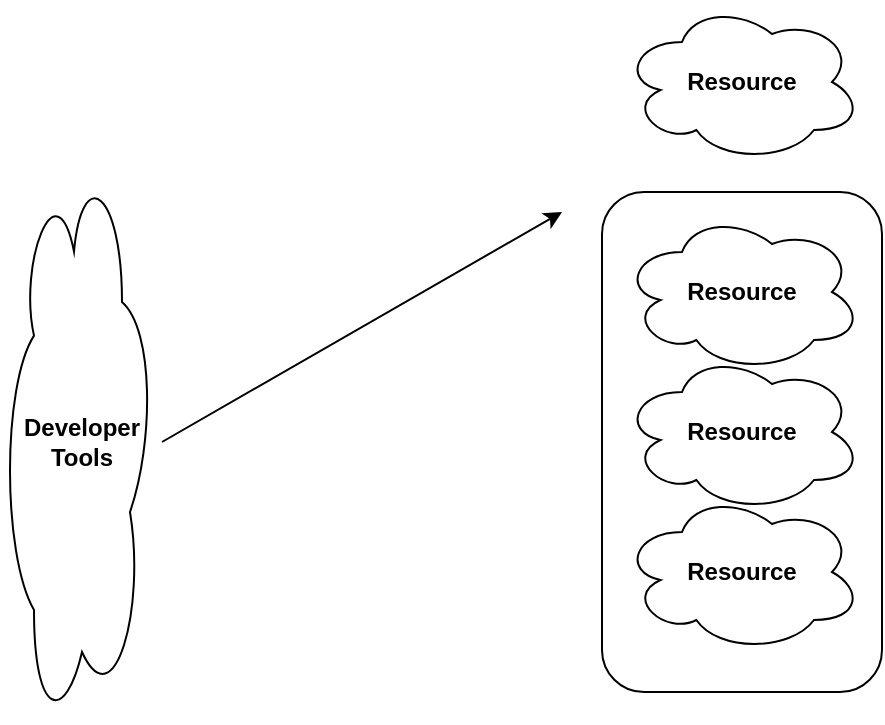 <mxfile version="12.4.2" type="github" pages="1"><diagram id="dIdCKHCLPM0Rrodj-kXr" name="Page-1"><mxGraphModel dx="1379" dy="902" grid="1" gridSize="10" guides="1" tooltips="1" connect="1" arrows="1" fold="1" page="1" pageScale="1" pageWidth="827" pageHeight="1169" math="0" shadow="0"><root><mxCell id="0"/><mxCell id="1" parent="0"/><mxCell id="fq5EuM6EA8eF8g034mVc-1" value="&lt;b&gt;Developer Tools&lt;/b&gt;" style="ellipse;shape=cloud;whiteSpace=wrap;html=1;direction=south;" vertex="1" parent="1"><mxGeometry x="40" y="85" width="80" height="280" as="geometry"/></mxCell><mxCell id="fq5EuM6EA8eF8g034mVc-4" value="&lt;b&gt;Resource&lt;br&gt;&lt;/b&gt;" style="ellipse;shape=cloud;whiteSpace=wrap;html=1;" vertex="1" parent="1"><mxGeometry x="350" y="110" width="120" height="80" as="geometry"/></mxCell><mxCell id="fq5EuM6EA8eF8g034mVc-5" value="&lt;b&gt;Resource&lt;br&gt;&lt;/b&gt;" style="ellipse;shape=cloud;whiteSpace=wrap;html=1;" vertex="1" parent="1"><mxGeometry x="350" y="180" width="120" height="80" as="geometry"/></mxCell><mxCell id="fq5EuM6EA8eF8g034mVc-6" value="&lt;b&gt;Resource&lt;br&gt;&lt;/b&gt;" style="ellipse;shape=cloud;whiteSpace=wrap;html=1;" vertex="1" parent="1"><mxGeometry x="350" y="250" width="120" height="80" as="geometry"/></mxCell><mxCell id="fq5EuM6EA8eF8g034mVc-19" value="" style="endArrow=classic;html=1;entryX=0;entryY=1;entryDx=0;entryDy=0;" edge="1" parent="1" target="fq5EuM6EA8eF8g034mVc-24"><mxGeometry width="50" height="50" relative="1" as="geometry"><mxPoint x="120" y="225" as="sourcePoint"/><mxPoint x="340" y="220" as="targetPoint"/></mxGeometry></mxCell><mxCell id="fq5EuM6EA8eF8g034mVc-21" value="" style="rounded=1;whiteSpace=wrap;html=1;fillColor=none;" vertex="1" parent="1"><mxGeometry x="340" y="100" width="140" height="250" as="geometry"/></mxCell><mxCell id="fq5EuM6EA8eF8g034mVc-24" value="" style="shape=image;html=1;verticalAlign=top;verticalLabelPosition=bottom;labelBackgroundColor=#ffffff;imageAspect=0;aspect=fixed;image=https://cdn1.iconfinder.com/data/icons/material-core/20/account-circle-128.png;fillColor=none;" vertex="1" parent="1"><mxGeometry x="320" y="52" width="58" height="58" as="geometry"/></mxCell><mxCell id="fq5EuM6EA8eF8g034mVc-25" value="&lt;b&gt;Resource&lt;/b&gt;" style="ellipse;shape=cloud;whiteSpace=wrap;html=1;fillColor=none;" vertex="1" parent="1"><mxGeometry x="350" y="5" width="120" height="80" as="geometry"/></mxCell></root></mxGraphModel></diagram></mxfile>